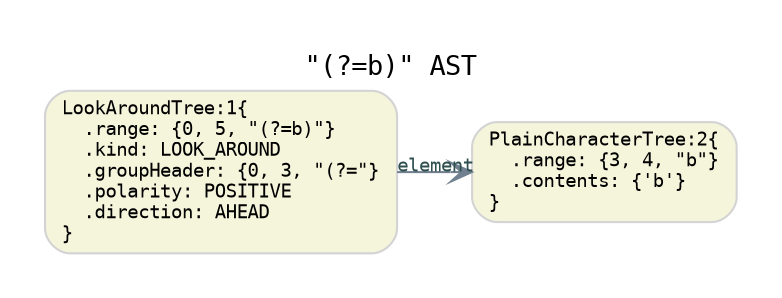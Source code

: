 digraph G {
  rankdir=LR;
  graph [fontname="Monospace", fontsize="13", pad="0.3"]
  labelloc="t";
  label="\"(?=b)\" AST";

  // default nodes
  node [fontname="Monospace", fontsize= "9", shape="box", style="rounded,filled", color="LightGray", fillcolor="Beige", fixedsize="false", width="0.75"]
  1[ label="LookAroundTree:1\{\l  .range: \{0, 5, \"(?=b)\"\}\l  .kind: LOOK_AROUND\l  .groupHeader: \{0, 3, \"(?=\"\}\l  .polarity: POSITIVE\l  .direction: AHEAD\l\}\l" ]
  2[ label="PlainCharacterTree:2\{\l  .range: \{3, 4, \"b\"\}\l  .contents: \{'b'\}\l\}\l" ]

  // default edges
  edge [fontname="Monospace", fontsize="9", style="solid", color="SlateGray", fontcolor="DarkSlateGray", arrowhead="vee", arrowtail="none", dir="both"]
  1 -> 2 [ label="",  taillabel="element" ]
}
